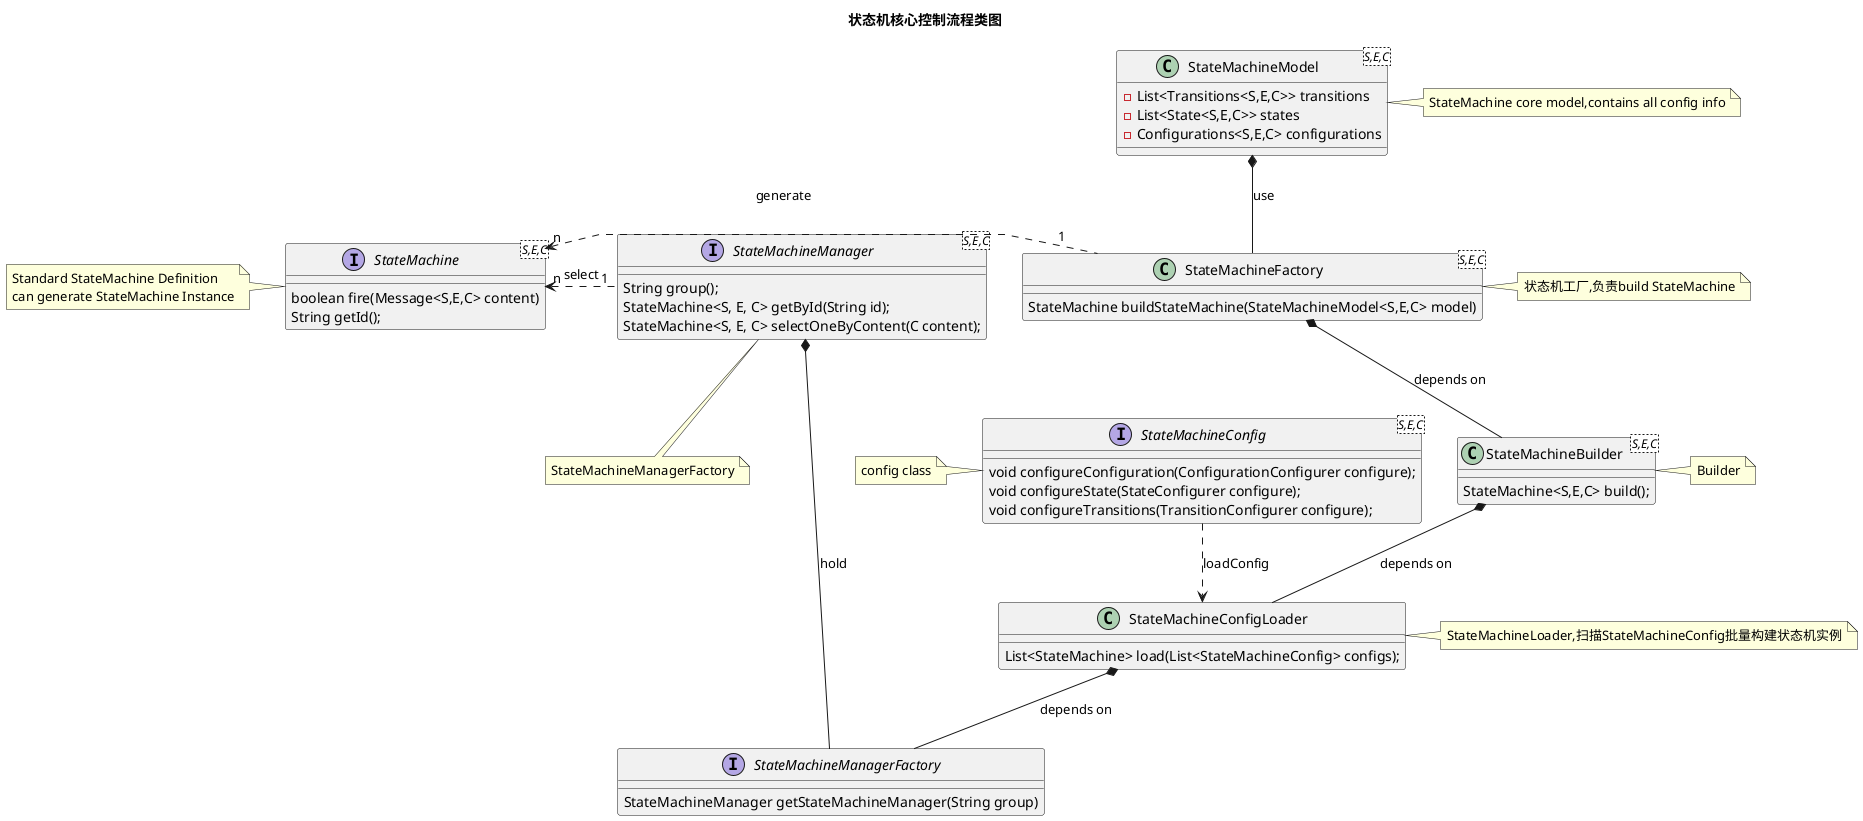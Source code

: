 @startuml
'https://plantuml.com/class-diagram
title 状态机核心控制流程类图


interface StateMachine<S,E,C>{
 boolean fire(Message<S,E,C> content)
 String getId();
}
note left:Standard StateMachine Definition\ncan generate StateMachine Instance
class StateMachineConfigLoader{
    List<StateMachine> load(List<StateMachineConfig> configs);
}
note right:StateMachineLoader,扫描StateMachineConfig批量构建状态机实例
interface StateMachineConfig<S,E,C>{
    void configureConfiguration(ConfigurationConfigurer configure);
    void configureState(StateConfigurer configure);
    void configureTransitions(TransitionConfigurer configure);
}
note left:config class
class StateMachineModel<S,E,C>{
	-List<Transitions<S,E,C>> transitions
	-List<State<S,E,C>> states
	-Configurations<S,E,C> configurations
}
note right:StateMachine core model,contains all config info
class StateMachineBuilder<S,E,C>{
 StateMachine<S,E,C> build();
}
note right:Builder
class StateMachineFactory<S,E,C>{
  StateMachine buildStateMachine(StateMachineModel<S,E,C> model)
}
note right: 状态机工厂,负责build StateMachine
interface StateMachineManager<S,E,C>{
	String group();
	StateMachine<S, E, C> getById(String id);
	StateMachine<S, E, C> selectOneByContent(C content);
}
note bottom: StateMachineManagerFactory
interface StateMachineManagerFactory{
  StateMachineManager getStateMachineManager(String group)
}

StateMachineBuilder *-- StateMachineConfigLoader : depends on
StateMachine "n" <. "1" StateMachineFactory : generate
StateMachineFactory *-- StateMachineBuilder : depends on
StateMachineConfig ..> StateMachineConfigLoader : loadConfig
StateMachineModel *-- StateMachineFactory : use
StateMachineConfigLoader *-- StateMachineManagerFactory : depends on
StateMachineManager *-- StateMachineManagerFactory : hold
StateMachine "n" <. "1" StateMachineManager : select



@enduml